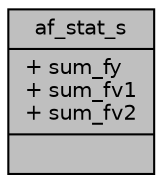 digraph "af_stat_s"
{
 // INTERACTIVE_SVG=YES
 // LATEX_PDF_SIZE
  bgcolor="transparent";
  edge [fontname="Helvetica",fontsize="10",labelfontname="Helvetica",labelfontsize="10"];
  node [fontname="Helvetica",fontsize="10",shape=record];
  Node1 [label="{af_stat_s\n|+ sum_fy\l+ sum_fv1\l+ sum_fv2\l|}",height=0.2,width=0.4,color="black", fillcolor="grey75", style="filled", fontcolor="black",tooltip=" "];
}
